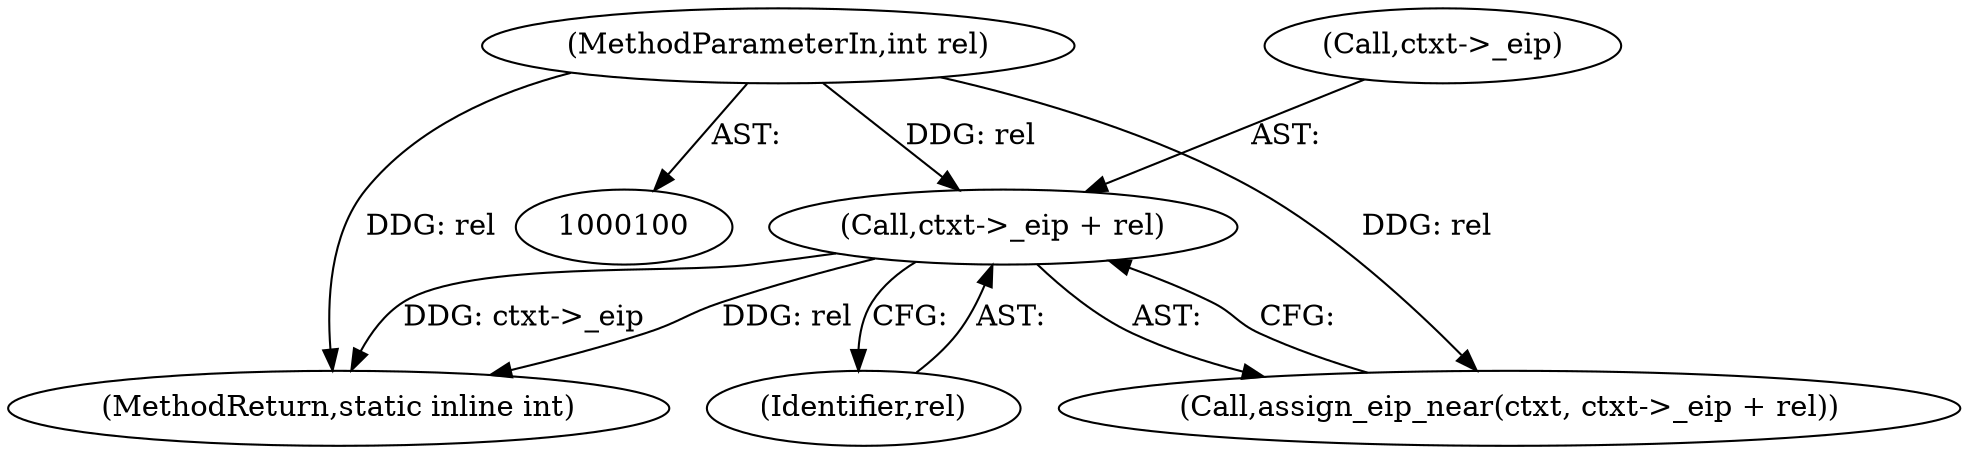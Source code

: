 digraph "0_linux_234f3ce485d54017f15cf5e0699cff4100121601_7@pointer" {
"1000107" [label="(Call,ctxt->_eip + rel)"];
"1000102" [label="(MethodParameterIn,int rel)"];
"1000112" [label="(MethodReturn,static inline int)"];
"1000107" [label="(Call,ctxt->_eip + rel)"];
"1000111" [label="(Identifier,rel)"];
"1000102" [label="(MethodParameterIn,int rel)"];
"1000105" [label="(Call,assign_eip_near(ctxt, ctxt->_eip + rel))"];
"1000108" [label="(Call,ctxt->_eip)"];
"1000107" -> "1000105"  [label="AST: "];
"1000107" -> "1000111"  [label="CFG: "];
"1000108" -> "1000107"  [label="AST: "];
"1000111" -> "1000107"  [label="AST: "];
"1000105" -> "1000107"  [label="CFG: "];
"1000107" -> "1000112"  [label="DDG: ctxt->_eip"];
"1000107" -> "1000112"  [label="DDG: rel"];
"1000102" -> "1000107"  [label="DDG: rel"];
"1000102" -> "1000100"  [label="AST: "];
"1000102" -> "1000112"  [label="DDG: rel"];
"1000102" -> "1000105"  [label="DDG: rel"];
}

